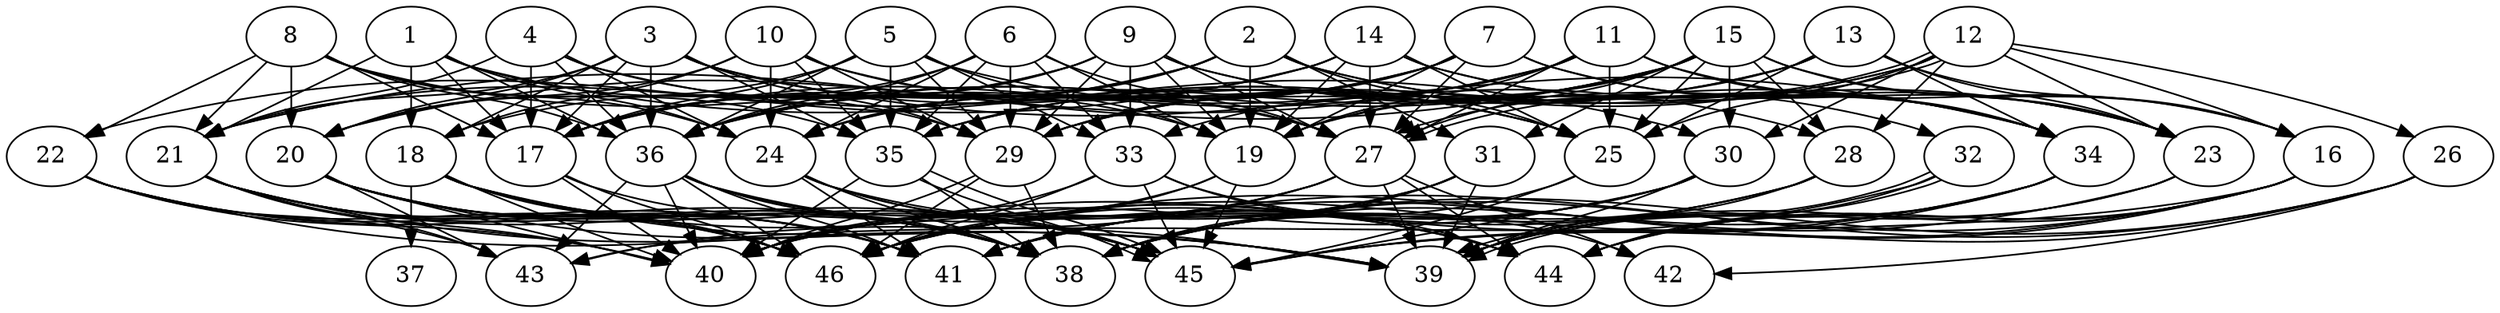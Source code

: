 // DAG (tier=3-complex, mode=compute, n=46, ccr=0.484, fat=0.837, density=0.751, regular=0.362, jump=0.276, mindata=1048576, maxdata=16777216)
// DAG automatically generated by daggen at Sun Aug 24 16:33:35 2025
// /home/ermia/Project/Environments/daggen/bin/daggen --dot --ccr 0.484 --fat 0.837 --regular 0.362 --density 0.751 --jump 0.276 --mindata 1048576 --maxdata 16777216 -n 46 
digraph G {
  1 [size="3305370801941514289152", alpha="0.11", expect_size="1652685400970757144576"]
  1 -> 17 [size ="1775157035139072"]
  1 -> 18 [size ="1775157035139072"]
  1 -> 21 [size ="1775157035139072"]
  1 -> 24 [size ="1775157035139072"]
  1 -> 29 [size ="1775157035139072"]
  1 -> 30 [size ="1775157035139072"]
  1 -> 36 [size ="1775157035139072"]
  2 [size="1321289502945919893504", alpha="0.13", expect_size="660644751472959946752"]
  2 -> 17 [size ="963286136782848"]
  2 -> 19 [size ="963286136782848"]
  2 -> 21 [size ="963286136782848"]
  2 -> 23 [size ="963286136782848"]
  2 -> 24 [size ="963286136782848"]
  2 -> 25 [size ="963286136782848"]
  2 -> 31 [size ="963286136782848"]
  2 -> 34 [size ="963286136782848"]
  2 -> 36 [size ="963286136782848"]
  3 [size="3544736548840800256000", alpha="0.16", expect_size="1772368274420400128000"]
  3 -> 17 [size ="1859855895756800"]
  3 -> 18 [size ="1859855895756800"]
  3 -> 20 [size ="1859855895756800"]
  3 -> 21 [size ="1859855895756800"]
  3 -> 25 [size ="1859855895756800"]
  3 -> 27 [size ="1859855895756800"]
  3 -> 29 [size ="1859855895756800"]
  3 -> 34 [size ="1859855895756800"]
  3 -> 35 [size ="1859855895756800"]
  3 -> 36 [size ="1859855895756800"]
  4 [size="564695571982585408", alpha="0.16", expect_size="282347785991292704"]
  4 -> 17 [size ="238668950274048"]
  4 -> 19 [size ="238668950274048"]
  4 -> 21 [size ="238668950274048"]
  4 -> 24 [size ="238668950274048"]
  4 -> 25 [size ="238668950274048"]
  4 -> 36 [size ="238668950274048"]
  5 [size="661508518123663261696", alpha="0.00", expect_size="330754259061831630848"]
  5 -> 17 [size ="607361064501248"]
  5 -> 19 [size ="607361064501248"]
  5 -> 20 [size ="607361064501248"]
  5 -> 28 [size ="607361064501248"]
  5 -> 29 [size ="607361064501248"]
  5 -> 33 [size ="607361064501248"]
  5 -> 35 [size ="607361064501248"]
  5 -> 36 [size ="607361064501248"]
  6 [size="74987590599458096", alpha="0.09", expect_size="37493795299729048"]
  6 -> 17 [size ="1350868716748800"]
  6 -> 19 [size ="1350868716748800"]
  6 -> 24 [size ="1350868716748800"]
  6 -> 27 [size ="1350868716748800"]
  6 -> 29 [size ="1350868716748800"]
  6 -> 33 [size ="1350868716748800"]
  6 -> 35 [size ="1350868716748800"]
  6 -> 36 [size ="1350868716748800"]
  7 [size="872337290896693264384", alpha="0.14", expect_size="436168645448346632192"]
  7 -> 19 [size ="730375638745088"]
  7 -> 23 [size ="730375638745088"]
  7 -> 24 [size ="730375638745088"]
  7 -> 27 [size ="730375638745088"]
  7 -> 29 [size ="730375638745088"]
  7 -> 34 [size ="730375638745088"]
  7 -> 35 [size ="730375638745088"]
  7 -> 36 [size ="730375638745088"]
  8 [size="96336946227316960", alpha="0.14", expect_size="48168473113658480"]
  8 -> 17 [size ="1524749662420992"]
  8 -> 20 [size ="1524749662420992"]
  8 -> 21 [size ="1524749662420992"]
  8 -> 22 [size ="1524749662420992"]
  8 -> 24 [size ="1524749662420992"]
  8 -> 27 [size ="1524749662420992"]
  8 -> 35 [size ="1524749662420992"]
  8 -> 36 [size ="1524749662420992"]
  9 [size="176508633885387522048", alpha="0.18", expect_size="88254316942693761024"]
  9 -> 17 [size ="251729408950272"]
  9 -> 18 [size ="251729408950272"]
  9 -> 19 [size ="251729408950272"]
  9 -> 27 [size ="251729408950272"]
  9 -> 29 [size ="251729408950272"]
  9 -> 32 [size ="251729408950272"]
  9 -> 33 [size ="251729408950272"]
  9 -> 34 [size ="251729408950272"]
  9 -> 36 [size ="251729408950272"]
  10 [size="41212698954012728", alpha="0.19", expect_size="20606349477006364"]
  10 -> 18 [size ="25719480516608"]
  10 -> 20 [size ="25719480516608"]
  10 -> 24 [size ="25719480516608"]
  10 -> 25 [size ="25719480516608"]
  10 -> 27 [size ="25719480516608"]
  10 -> 29 [size ="25719480516608"]
  10 -> 35 [size ="25719480516608"]
  11 [size="7599824371187712000", alpha="0.07", expect_size="3799912185593856000"]
  11 -> 16 [size ="30923764531200"]
  11 -> 17 [size ="30923764531200"]
  11 -> 19 [size ="30923764531200"]
  11 -> 20 [size ="30923764531200"]
  11 -> 25 [size ="30923764531200"]
  11 -> 27 [size ="30923764531200"]
  11 -> 29 [size ="30923764531200"]
  11 -> 34 [size ="30923764531200"]
  12 [size="370983248264599437312", alpha="0.18", expect_size="185491624132299718656"]
  12 -> 16 [size ="413040705011712"]
  12 -> 23 [size ="413040705011712"]
  12 -> 25 [size ="413040705011712"]
  12 -> 26 [size ="413040705011712"]
  12 -> 27 [size ="413040705011712"]
  12 -> 27 [size ="413040705011712"]
  12 -> 28 [size ="413040705011712"]
  12 -> 29 [size ="413040705011712"]
  12 -> 30 [size ="413040705011712"]
  12 -> 35 [size ="413040705011712"]
  13 [size="58696062444131272", alpha="0.12", expect_size="29348031222065636"]
  13 -> 16 [size ="1612611112140800"]
  13 -> 19 [size ="1612611112140800"]
  13 -> 23 [size ="1612611112140800"]
  13 -> 25 [size ="1612611112140800"]
  13 -> 29 [size ="1612611112140800"]
  13 -> 34 [size ="1612611112140800"]
  13 -> 35 [size ="1612611112140800"]
  14 [size="292704155718066896896", alpha="0.18", expect_size="146352077859033448448"]
  14 -> 17 [size ="352676005019648"]
  14 -> 19 [size ="352676005019648"]
  14 -> 22 [size ="352676005019648"]
  14 -> 23 [size ="352676005019648"]
  14 -> 25 [size ="352676005019648"]
  14 -> 27 [size ="352676005019648"]
  14 -> 34 [size ="352676005019648"]
  14 -> 36 [size ="352676005019648"]
  15 [size="3959141187328541720576", alpha="0.15", expect_size="1979570593664270860288"]
  15 -> 16 [size ="2002122501521408"]
  15 -> 19 [size ="2002122501521408"]
  15 -> 21 [size ="2002122501521408"]
  15 -> 23 [size ="2002122501521408"]
  15 -> 24 [size ="2002122501521408"]
  15 -> 25 [size ="2002122501521408"]
  15 -> 27 [size ="2002122501521408"]
  15 -> 28 [size ="2002122501521408"]
  15 -> 30 [size ="2002122501521408"]
  15 -> 31 [size ="2002122501521408"]
  15 -> 33 [size ="2002122501521408"]
  15 -> 36 [size ="2002122501521408"]
  16 [size="17259144822373046", alpha="0.18", expect_size="8629572411186523"]
  16 -> 38 [size ="920621005406208"]
  16 -> 39 [size ="920621005406208"]
  16 -> 43 [size ="920621005406208"]
  16 -> 44 [size ="920621005406208"]
  16 -> 45 [size ="920621005406208"]
  16 -> 46 [size ="920621005406208"]
  17 [size="42151399837191632", alpha="0.13", expect_size="21075699918595816"]
  17 -> 38 [size ="889601845624832"]
  17 -> 40 [size ="889601845624832"]
  17 -> 46 [size ="889601845624832"]
  18 [size="122496896466944000000", alpha="0.06", expect_size="61248448233472000000"]
  18 -> 37 [size ="197321031680000"]
  18 -> 39 [size ="197321031680000"]
  18 -> 40 [size ="197321031680000"]
  18 -> 41 [size ="197321031680000"]
  18 -> 44 [size ="197321031680000"]
  18 -> 45 [size ="197321031680000"]
  18 -> 46 [size ="197321031680000"]
  19 [size="55853781205620992", alpha="0.07", expect_size="27926890602810496"]
  19 -> 40 [size ="2096518500712448"]
  19 -> 45 [size ="2096518500712448"]
  19 -> 46 [size ="2096518500712448"]
  20 [size="725862113651057408", alpha="0.03", expect_size="362931056825528704"]
  20 -> 38 [size ="308670206312448"]
  20 -> 39 [size ="308670206312448"]
  20 -> 40 [size ="308670206312448"]
  20 -> 41 [size ="308670206312448"]
  20 -> 43 [size ="308670206312448"]
  20 -> 45 [size ="308670206312448"]
  20 -> 46 [size ="308670206312448"]
  21 [size="3775639758842812", alpha="0.13", expect_size="1887819879421406"]
  21 -> 38 [size ="258390097920000"]
  21 -> 39 [size ="258390097920000"]
  21 -> 40 [size ="258390097920000"]
  21 -> 41 [size ="258390097920000"]
  21 -> 43 [size ="258390097920000"]
  21 -> 45 [size ="258390097920000"]
  21 -> 46 [size ="258390097920000"]
  22 [size="644399404924534784000", alpha="0.08", expect_size="322199702462267392000"]
  22 -> 38 [size ="596842958028800"]
  22 -> 39 [size ="596842958028800"]
  22 -> 40 [size ="596842958028800"]
  22 -> 41 [size ="596842958028800"]
  22 -> 43 [size ="596842958028800"]
  22 -> 46 [size ="596842958028800"]
  23 [size="524786200243016302592", alpha="0.01", expect_size="262393100121508151296"]
  23 -> 39 [size ="520489042706432"]
  23 -> 41 [size ="520489042706432"]
  23 -> 44 [size ="520489042706432"]
  24 [size="14916227603559812", alpha="0.19", expect_size="7458113801779906"]
  24 -> 38 [size ="352023606198272"]
  24 -> 39 [size ="352023606198272"]
  24 -> 41 [size ="352023606198272"]
  24 -> 44 [size ="352023606198272"]
  24 -> 45 [size ="352023606198272"]
  25 [size="688052736538412416", alpha="0.11", expect_size="344026368269206208"]
  25 -> 38 [size ="291314956500992"]
  25 -> 45 [size ="291314956500992"]
  26 [size="49472897877540864000", alpha="0.03", expect_size="24736448938770432000"]
  26 -> 38 [size ="107812277452800"]
  26 -> 41 [size ="107812277452800"]
  26 -> 42 [size ="107812277452800"]
  26 -> 45 [size ="107812277452800"]
  27 [size="1272520693363165696", alpha="0.17", expect_size="636260346681582848"]
  27 -> 39 [size ="738853702860800"]
  27 -> 40 [size ="738853702860800"]
  27 -> 42 [size ="738853702860800"]
  27 -> 43 [size ="738853702860800"]
  27 -> 44 [size ="738853702860800"]
  27 -> 46 [size ="738853702860800"]
  28 [size="204021903825804722176", alpha="0.12", expect_size="102010951912902361088"]
  28 -> 38 [size ="277251891396608"]
  28 -> 39 [size ="277251891396608"]
  28 -> 41 [size ="277251891396608"]
  28 -> 46 [size ="277251891396608"]
  29 [size="2810843116144617848832", alpha="0.06", expect_size="1405421558072308924416"]
  29 -> 38 [size ="1593361764974592"]
  29 -> 40 [size ="1593361764974592"]
  29 -> 46 [size ="1593361764974592"]
  30 [size="1222154629496600264704", alpha="0.01", expect_size="611077314748300132352"]
  30 -> 38 [size ="914479747432448"]
  30 -> 39 [size ="914479747432448"]
  30 -> 40 [size ="914479747432448"]
  30 -> 41 [size ="914479747432448"]
  30 -> 45 [size ="914479747432448"]
  31 [size="5898989380219029504", alpha="0.06", expect_size="2949494690109514752"]
  31 -> 38 [size ="2095192555388928"]
  31 -> 39 [size ="2095192555388928"]
  31 -> 40 [size ="2095192555388928"]
  31 -> 41 [size ="2095192555388928"]
  31 -> 46 [size ="2095192555388928"]
  32 [size="8814023621333626", alpha="0.17", expect_size="4407011810666813"]
  32 -> 39 [size ="682651841200128"]
  32 -> 39 [size ="682651841200128"]
  32 -> 40 [size ="682651841200128"]
  32 -> 44 [size ="682651841200128"]
  33 [size="102467487053338608", alpha="0.01", expect_size="51233743526669304"]
  33 -> 40 [size ="1777598455611392"]
  33 -> 42 [size ="1777598455611392"]
  33 -> 44 [size ="1777598455611392"]
  33 -> 45 [size ="1777598455611392"]
  33 -> 46 [size ="1777598455611392"]
  34 [size="53812052084217104", alpha="0.13", expect_size="26906026042108552"]
  34 -> 38 [size ="53652202979328"]
  34 -> 39 [size ="53652202979328"]
  34 -> 44 [size ="53652202979328"]
  34 -> 45 [size ="53652202979328"]
  34 -> 46 [size ="53652202979328"]
  35 [size="2511338819194481278976", alpha="0.02", expect_size="1255669409597240639488"]
  35 -> 38 [size ="1478064978526208"]
  35 -> 40 [size ="1478064978526208"]
  35 -> 45 [size ="1478064978526208"]
  35 -> 45 [size ="1478064978526208"]
  36 [size="673183954651734272", alpha="0.04", expect_size="336591977325867136"]
  36 -> 38 [size ="380735168970752"]
  36 -> 40 [size ="380735168970752"]
  36 -> 41 [size ="380735168970752"]
  36 -> 43 [size ="380735168970752"]
  36 -> 44 [size ="380735168970752"]
  36 -> 45 [size ="380735168970752"]
  36 -> 46 [size ="380735168970752"]
  37 [size="955769753082608384", alpha="0.19", expect_size="477884876541304192"]
  38 [size="29734525600233280", alpha="0.14", expect_size="14867262800116640"]
  39 [size="43785717214936563712", alpha="0.14", expect_size="21892858607468281856"]
  40 [size="4459169185755474", alpha="0.02", expect_size="2229584592877737"]
  41 [size="8468554465294273", alpha="0.06", expect_size="4234277232647136"]
  42 [size="3692487074873584", alpha="0.20", expect_size="1846243537436792"]
  43 [size="3597324018139442176", alpha="0.07", expect_size="1798662009069721088"]
  44 [size="1684683235180675072", alpha="0.07", expect_size="842341617590337536"]
  45 [size="832997993366648704", alpha="0.11", expect_size="416498996683324352"]
  46 [size="254419728599223369728", alpha="0.10", expect_size="127209864299611684864"]
}